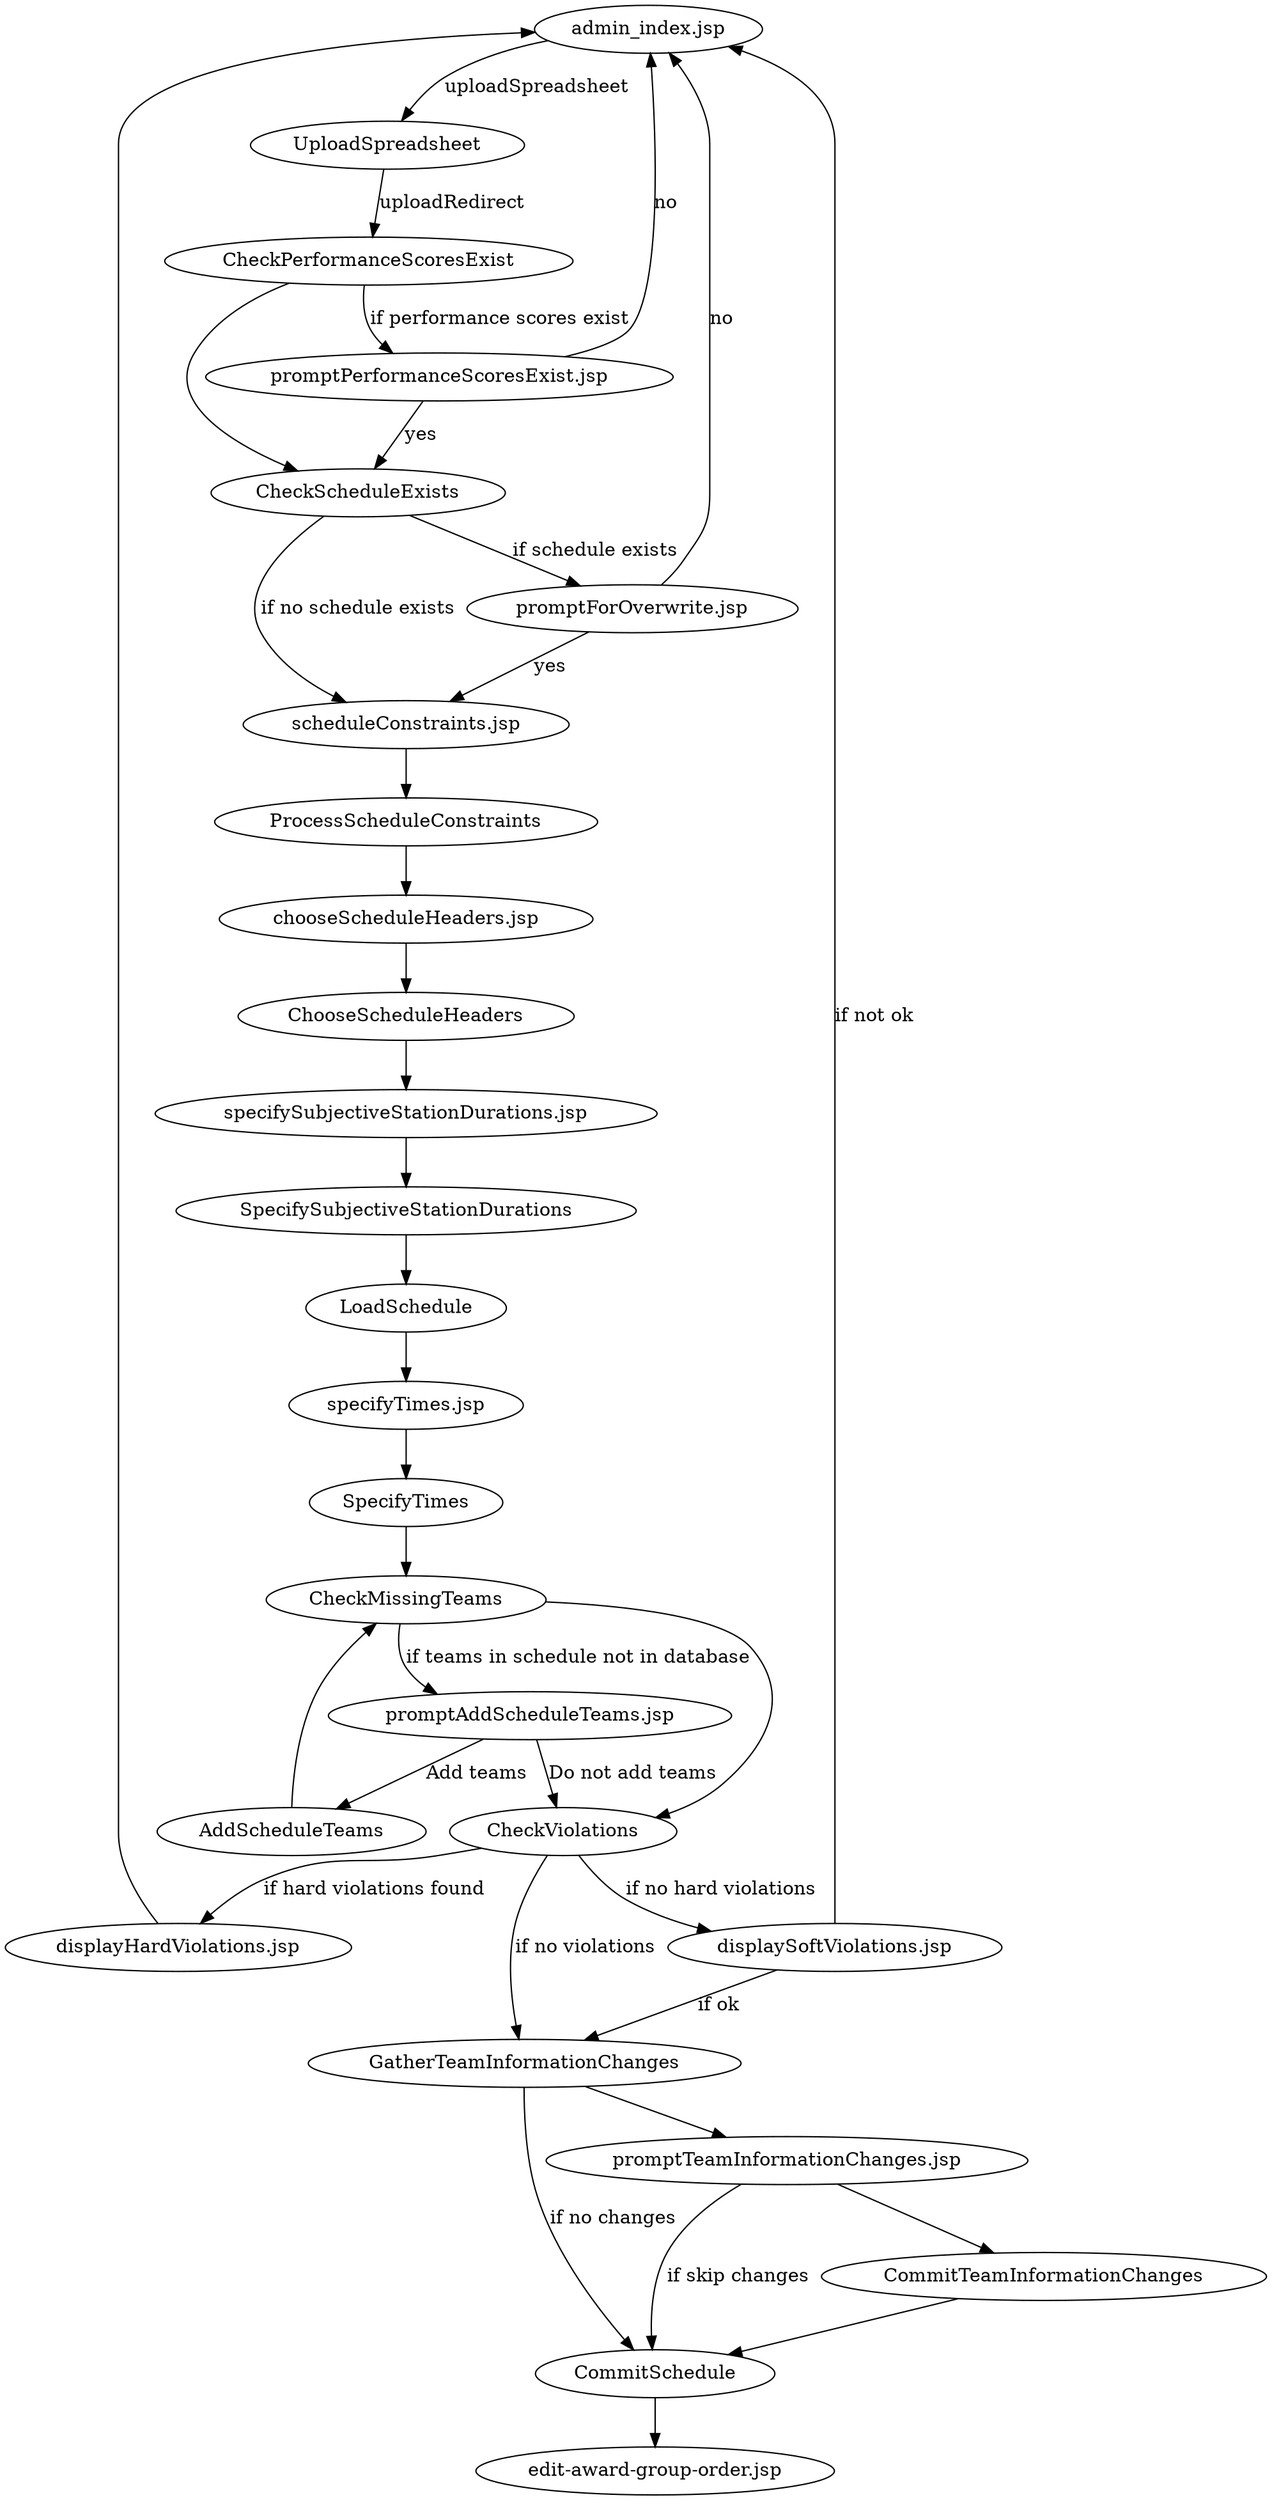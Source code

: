 digraph UploadSchedule {

"admin_index.jsp" -> UploadSpreadsheet [label="uploadSpreadsheet"];

UploadSpreadsheet -> CheckPerformanceScoresExist  [label="uploadRedirect"];

CheckPerformanceScoresExist -> "promptPerformanceScoresExist.jsp" [label="if performance scores exist"];

"promptPerformanceScoresExist.jsp" -> CheckScheduleExists [label="yes"];
"promptPerformanceScoresExist.jsp" -> "admin_index.jsp" [label="no"];
CheckPerformanceScoresExist -> CheckScheduleExists;

CheckScheduleExists -> "promptForOverwrite.jsp" [label="if schedule exists"];

"promptForOverwrite.jsp" -> "scheduleConstraints.jsp" [label="yes"];
"promptForOverwrite.jsp" -> "admin_index.jsp" [label="no"];

CheckScheduleExists -> "scheduleConstraints.jsp" [label="if no schedule exists"];

"scheduleConstraints.jsp" -> ProcessScheduleConstraints;
ProcessScheduleConstraints -> "chooseScheduleHeaders.jsp";

"chooseScheduleHeaders.jsp" -> ChooseScheduleHeaders;
ChooseScheduleHeaders -> "specifySubjectiveStationDurations.jsp";

"specifySubjectiveStationDurations.jsp" -> SpecifySubjectiveStationDurations;
SpecifySubjectiveStationDurations -> LoadSchedule;

LoadSchedule -> "specifyTimes.jsp";

"specifyTimes.jsp" -> SpecifyTimes;
SpecifyTimes -> CheckMissingTeams;

CheckMissingTeams -> CheckViolations;
CheckMissingTeams -> "promptAddScheduleTeams.jsp" [label="if teams in schedule not in database"];

"promptAddScheduleTeams.jsp" -> AddScheduleTeams [label="Add teams"];
"promptAddScheduleTeams.jsp" -> CheckViolations [label="Do not add teams"];

AddScheduleTeams -> CheckMissingTeams;

CheckViolations -> "GatherTeamInformationChanges" [label="if no violations"];
CheckViolations -> "displayHardViolations.jsp" [label="if hard violations found"];
CheckViolations -> "displaySoftViolations.jsp" [label="if no hard violations"];

"displayHardViolations.jsp" -> "admin_index.jsp";

"displaySoftViolations.jsp" -> "GatherTeamInformationChanges" [label="if ok"];
"displaySoftViolations.jsp" -> "admin_index.jsp" [label="if not ok"];

"GatherTeamInformationChanges" -> "CommitSchedule" [label="if no changes"];
"GatherTeamInformationChanges" -> "promptTeamInformationChanges.jsp";

"promptTeamInformationChanges.jsp" -> "CommitTeamInformationChanges";
"promptTeamInformationChanges.jsp" -> "CommitSchedule" [label="if skip changes"];

"CommitTeamInformationChanges" -> "CommitSchedule";

"CommitSchedule" -> "edit-award-group-order.jsp";

}
